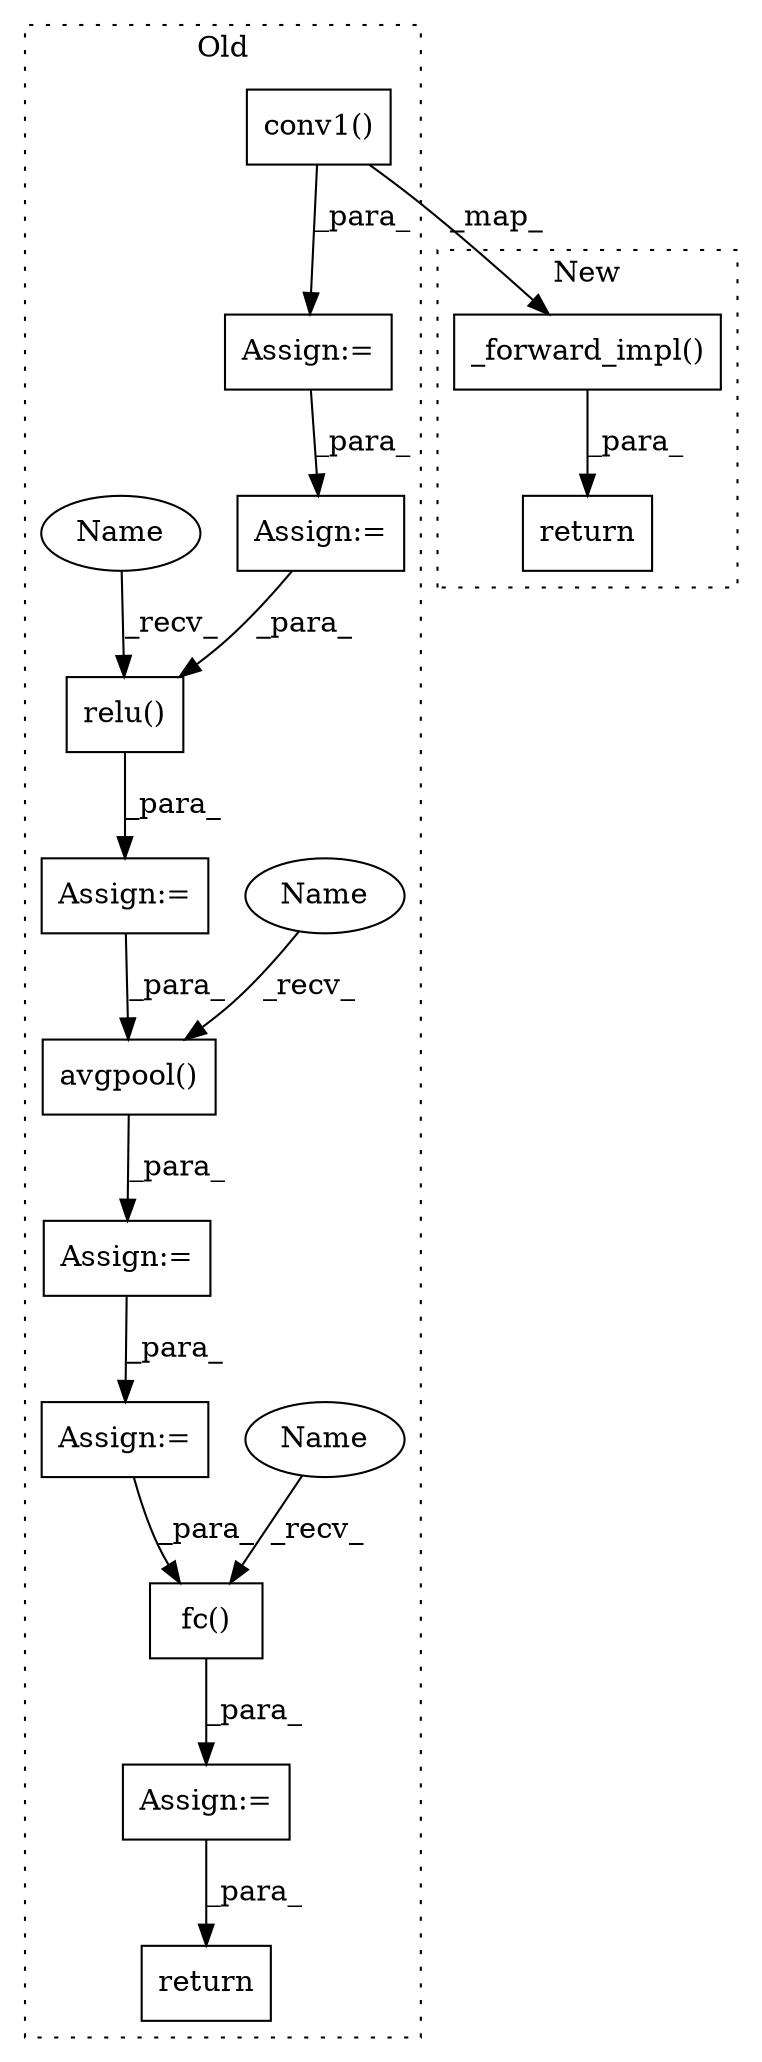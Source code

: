digraph G {
subgraph cluster0 {
1 [label="conv1()" a="75" s="5293,5305" l="11,1" shape="box"];
3 [label="avgpool()" a="75" s="5476,5490" l="13,1" shape="box"];
4 [label="fc()" a="75" s="5538,5547" l="8,1" shape="box"];
5 [label="relu()" a="75" s="5450,5461" l="10,1" shape="box"];
6 [label="Assign:=" a="68" s="5447" l="3" shape="box"];
7 [label="Assign:=" a="68" s="5357" l="3" shape="box"];
8 [label="Assign:=" a="68" s="5397" l="3" shape="box"];
9 [label="Assign:=" a="68" s="5501" l="3" shape="box"];
10 [label="Assign:=" a="68" s="5535" l="3" shape="box"];
11 [label="Assign:=" a="68" s="5473" l="3" shape="box"];
12 [label="return" a="93" s="5558" l="7" shape="box"];
14 [label="Name" a="87" s="5538" l="4" shape="ellipse"];
15 [label="Name" a="87" s="5476" l="4" shape="ellipse"];
16 [label="Name" a="87" s="5450" l="4" shape="ellipse"];
label = "Old";
style="dotted";
}
subgraph cluster1 {
2 [label="_forward_impl()" a="75" s="5797,5817" l="19,1" shape="box"];
13 [label="return" a="93" s="5790" l="7" shape="box"];
label = "New";
style="dotted";
}
1 -> 2 [label="_map_"];
1 -> 7 [label="_para_"];
2 -> 13 [label="_para_"];
3 -> 11 [label="_para_"];
4 -> 10 [label="_para_"];
5 -> 6 [label="_para_"];
6 -> 3 [label="_para_"];
7 -> 8 [label="_para_"];
8 -> 5 [label="_para_"];
9 -> 4 [label="_para_"];
10 -> 12 [label="_para_"];
11 -> 9 [label="_para_"];
14 -> 4 [label="_recv_"];
15 -> 3 [label="_recv_"];
16 -> 5 [label="_recv_"];
}